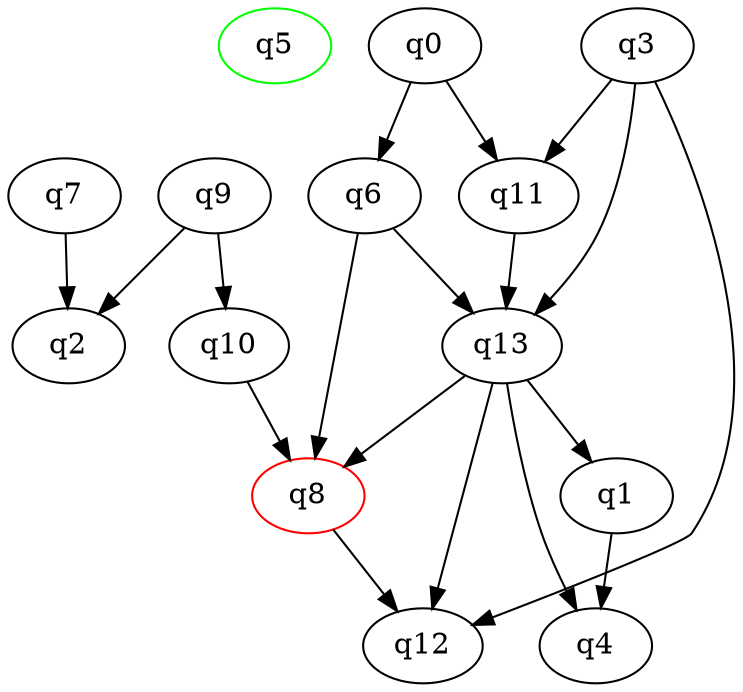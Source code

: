 digraph A{
q5 [initial=1,color=green];
q8 [final=1,color=red];
q0 -> q6;
q0 -> q11;
q1 -> q4;
q3 -> q11;
q3 -> q12;
q3 -> q13;
q6 -> q8;
q6 -> q13;
q7 -> q2;
q8 -> q12;
q9 -> q2;
q9 -> q10;
q10 -> q8;
q11 -> q13;
q13 -> q1;
q13 -> q4;
q13 -> q8;
q13 -> q12;
}